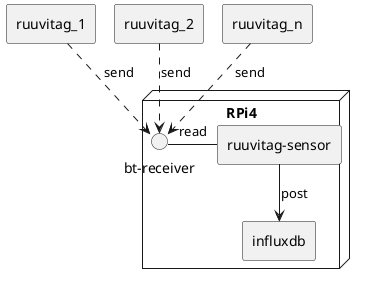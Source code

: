 @startuml "plan"
!pragma layout smetana
skinparam componentStyle rectangle

node RPi4 as srv {
    interface "bt-receiver" as bt
    component "ruuvitag-sensor" as rs
    component influxdb as db
}
component ruuvitag_1 as r1
component ruuvitag_2 as r2
component ruuvitag_n as r3

r1 ..> bt : send
r2 ..> bt : send
r3 ..> bt : send
bt - rs : read
rs --> db : post
@enduml
